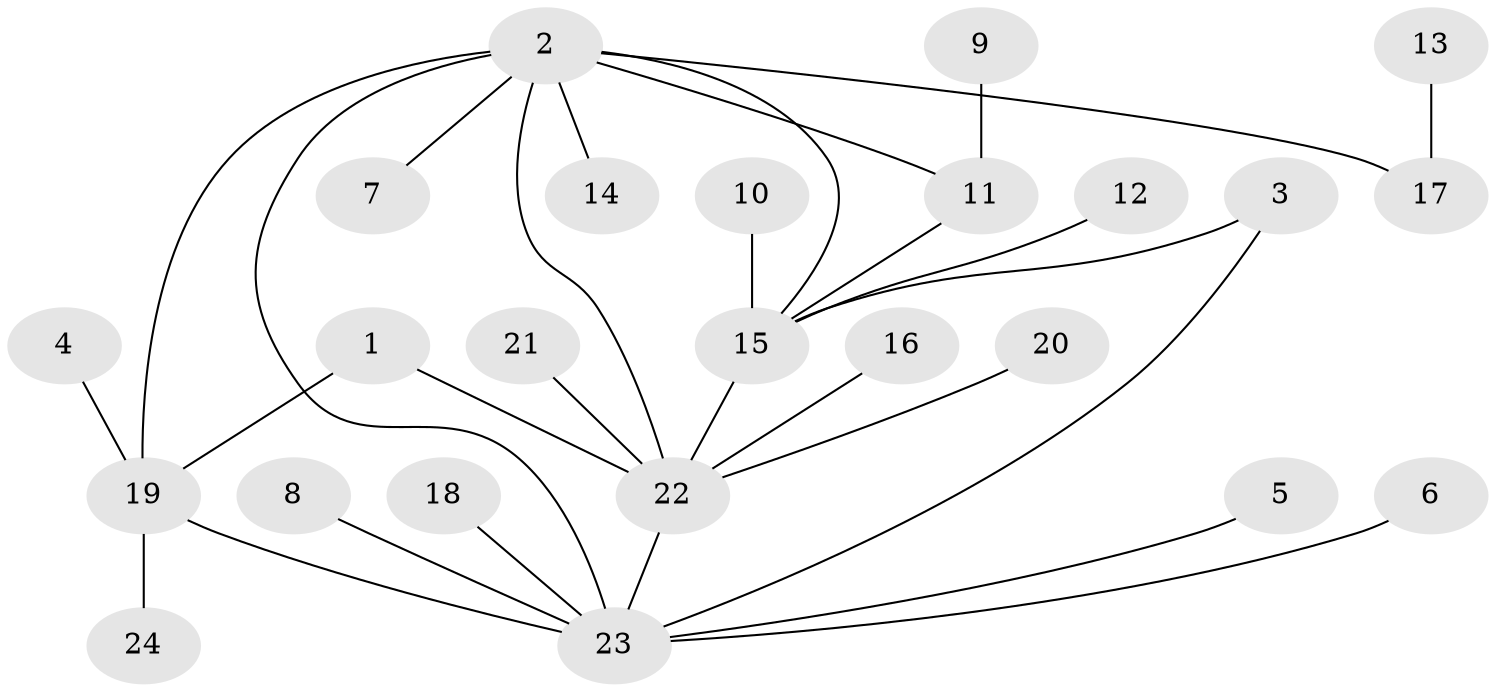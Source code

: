 // original degree distribution, {2: 0.16666666666666666, 9: 0.041666666666666664, 6: 0.020833333333333332, 4: 0.0625, 5: 0.020833333333333332, 7: 0.020833333333333332, 3: 0.10416666666666667, 1: 0.5625}
// Generated by graph-tools (version 1.1) at 2025/50/03/09/25 03:50:38]
// undirected, 24 vertices, 29 edges
graph export_dot {
graph [start="1"]
  node [color=gray90,style=filled];
  1;
  2;
  3;
  4;
  5;
  6;
  7;
  8;
  9;
  10;
  11;
  12;
  13;
  14;
  15;
  16;
  17;
  18;
  19;
  20;
  21;
  22;
  23;
  24;
  1 -- 19 [weight=1.0];
  1 -- 22 [weight=1.0];
  2 -- 7 [weight=1.0];
  2 -- 11 [weight=1.0];
  2 -- 14 [weight=1.0];
  2 -- 15 [weight=1.0];
  2 -- 17 [weight=1.0];
  2 -- 19 [weight=1.0];
  2 -- 22 [weight=1.0];
  2 -- 23 [weight=1.0];
  3 -- 15 [weight=1.0];
  3 -- 23 [weight=1.0];
  4 -- 19 [weight=1.0];
  5 -- 23 [weight=1.0];
  6 -- 23 [weight=1.0];
  8 -- 23 [weight=1.0];
  9 -- 11 [weight=1.0];
  10 -- 15 [weight=1.0];
  11 -- 15 [weight=1.0];
  12 -- 15 [weight=1.0];
  13 -- 17 [weight=1.0];
  15 -- 22 [weight=1.0];
  16 -- 22 [weight=1.0];
  18 -- 23 [weight=1.0];
  19 -- 23 [weight=1.0];
  19 -- 24 [weight=1.0];
  20 -- 22 [weight=1.0];
  21 -- 22 [weight=1.0];
  22 -- 23 [weight=1.0];
}
